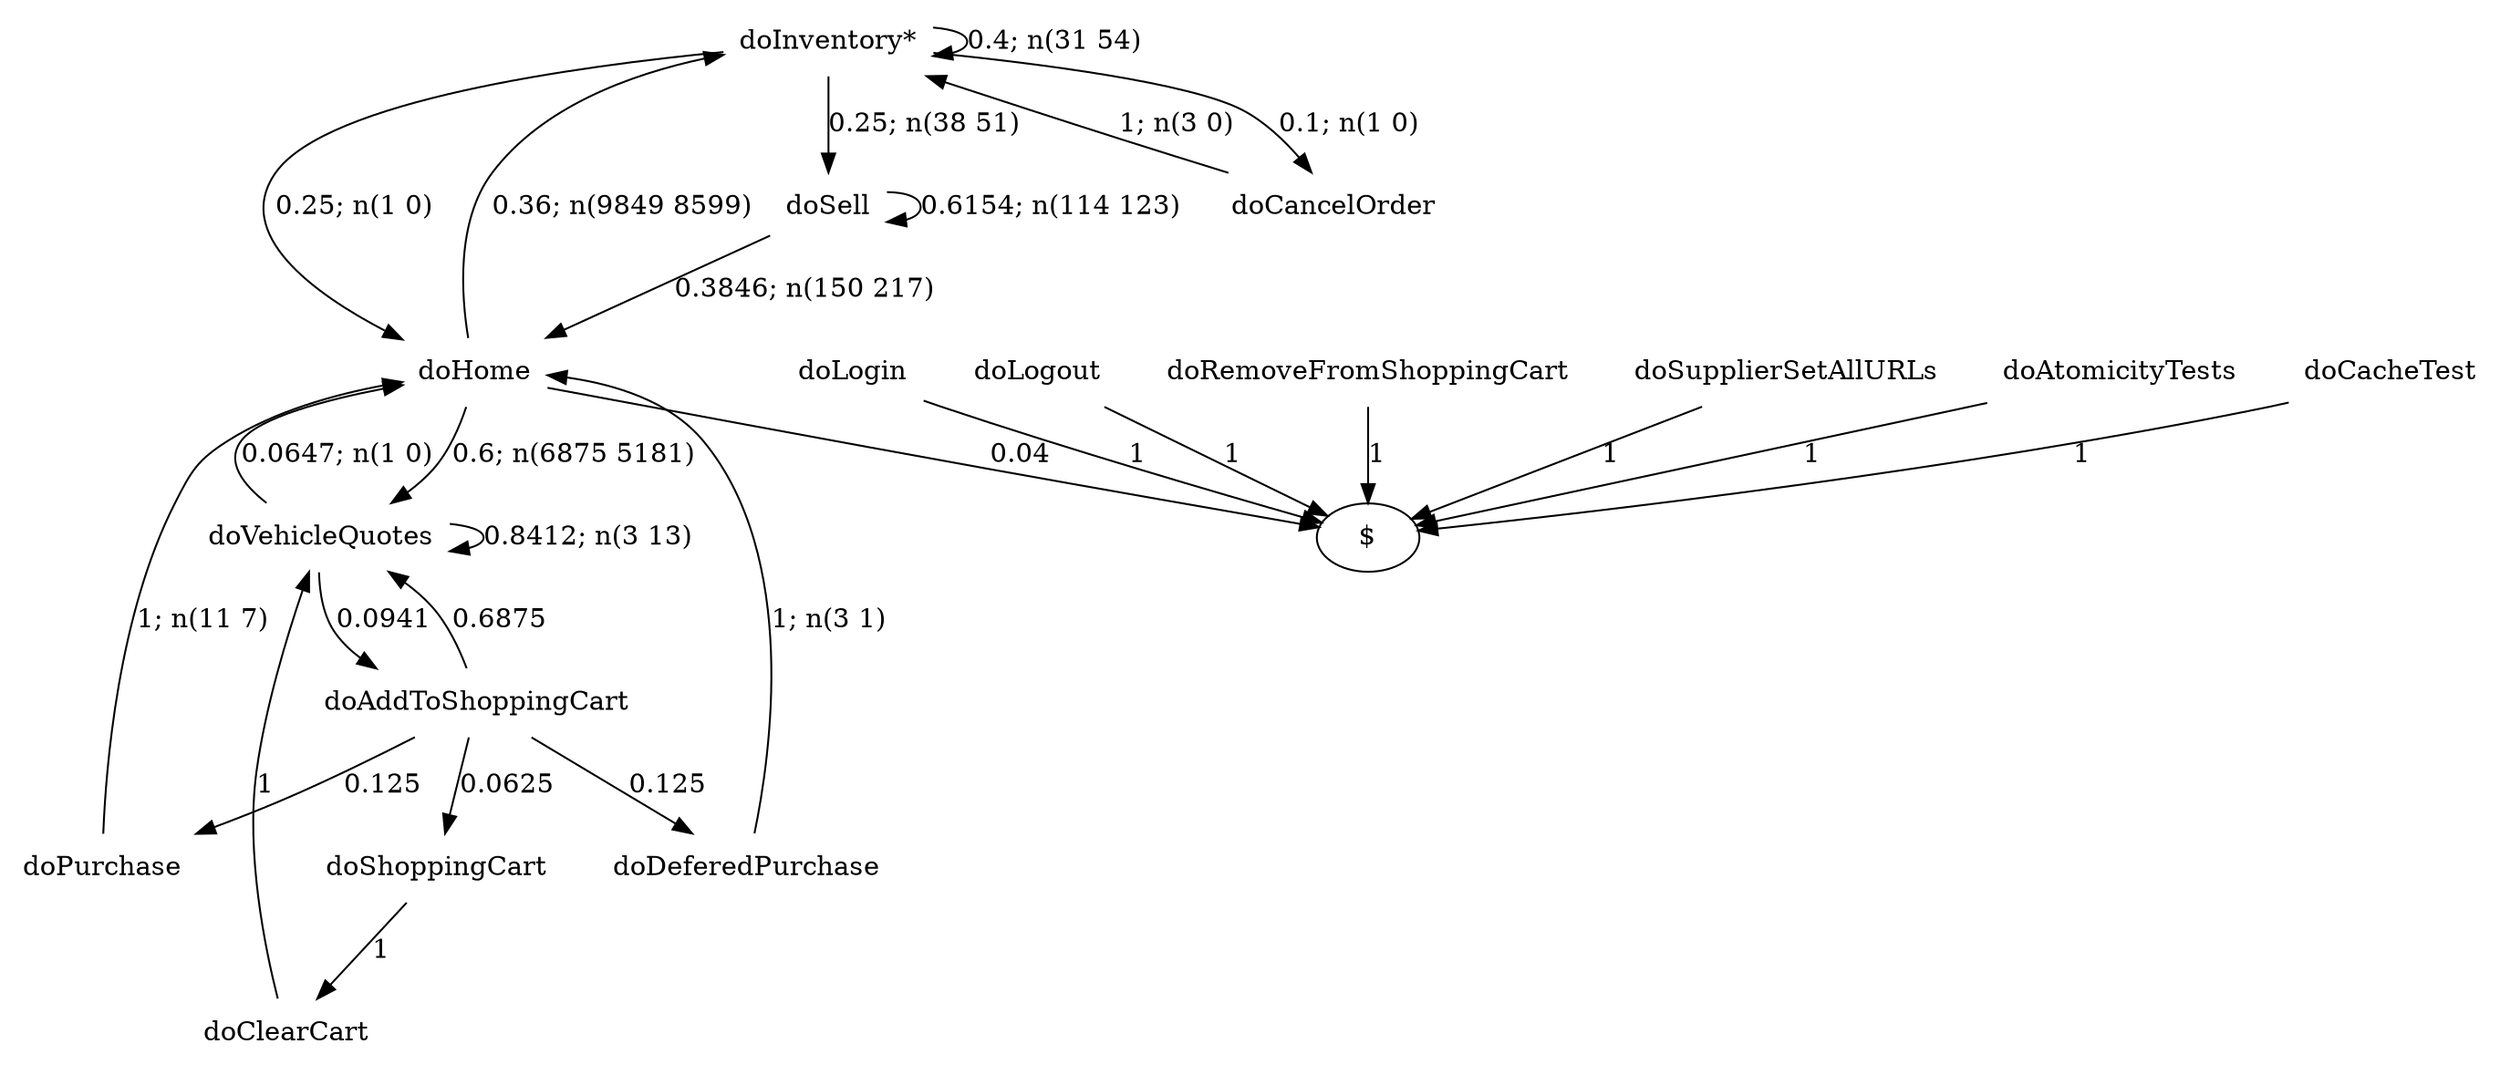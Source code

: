 digraph G {"doInventory*" [label="doInventory*",shape=none];"doSupplierSetAllURLs" [label="doSupplierSetAllURLs",shape=none];"doAtomicityTests" [label="doAtomicityTests",shape=none];"doCacheTest" [label="doCacheTest",shape=none];"doLogin" [label="doLogin",shape=none];"doVehicleQuotes" [label="doVehicleQuotes",shape=none];"doAddToShoppingCart" [label="doAddToShoppingCart",shape=none];"doDeferedPurchase" [label="doDeferedPurchase",shape=none];"doHome" [label="doHome",shape=none];"doShoppingCart" [label="doShoppingCart",shape=none];"doClearCart" [label="doClearCart",shape=none];"doPurchase" [label="doPurchase",shape=none];"doSell" [label="doSell",shape=none];"doLogout" [label="doLogout",shape=none];"doCancelOrder" [label="doCancelOrder",shape=none];"doRemoveFromShoppingCart" [label="doRemoveFromShoppingCart",shape=none];"doInventory*"->"doInventory*" [style=solid,label="0.4; n(31 54)"];"doInventory*"->"doHome" [style=solid,label="0.25; n(1 0)"];"doInventory*"->"doSell" [style=solid,label="0.25; n(38 51)"];"doInventory*"->"doCancelOrder" [style=solid,label="0.1; n(1 0)"];"doSupplierSetAllURLs"->"$" [style=solid,label="1"];"doAtomicityTests"->"$" [style=solid,label="1"];"doCacheTest"->"$" [style=solid,label="1"];"doLogin"->"$" [style=solid,label="1"];"doVehicleQuotes"->"doVehicleQuotes" [style=solid,label="0.8412; n(3 13)"];"doVehicleQuotes"->"doAddToShoppingCart" [style=solid,label="0.0941"];"doVehicleQuotes"->"doHome" [style=solid,label="0.0647; n(1 0)"];"doAddToShoppingCart"->"doVehicleQuotes" [style=solid,label="0.6875"];"doAddToShoppingCart"->"doDeferedPurchase" [style=solid,label="0.125"];"doAddToShoppingCart"->"doShoppingCart" [style=solid,label="0.0625"];"doAddToShoppingCart"->"doPurchase" [style=solid,label="0.125"];"doDeferedPurchase"->"doHome" [style=solid,label="1; n(3 1)"];"doHome"->"doInventory*" [style=solid,label="0.36; n(9849 8599)"];"doHome"->"doVehicleQuotes" [style=solid,label="0.6; n(6875 5181)"];"doHome"->"$" [style=solid,label="0.04"];"doShoppingCart"->"doClearCart" [style=solid,label="1"];"doClearCart"->"doVehicleQuotes" [style=solid,label="1"];"doPurchase"->"doHome" [style=solid,label="1; n(11 7)"];"doSell"->"doHome" [style=solid,label="0.3846; n(150 217)"];"doSell"->"doSell" [style=solid,label="0.6154; n(114 123)"];"doLogout"->"$" [style=solid,label="1"];"doCancelOrder"->"doInventory*" [style=solid,label="1; n(3 0)"];"doRemoveFromShoppingCart"->"$" [style=solid,label="1"];}